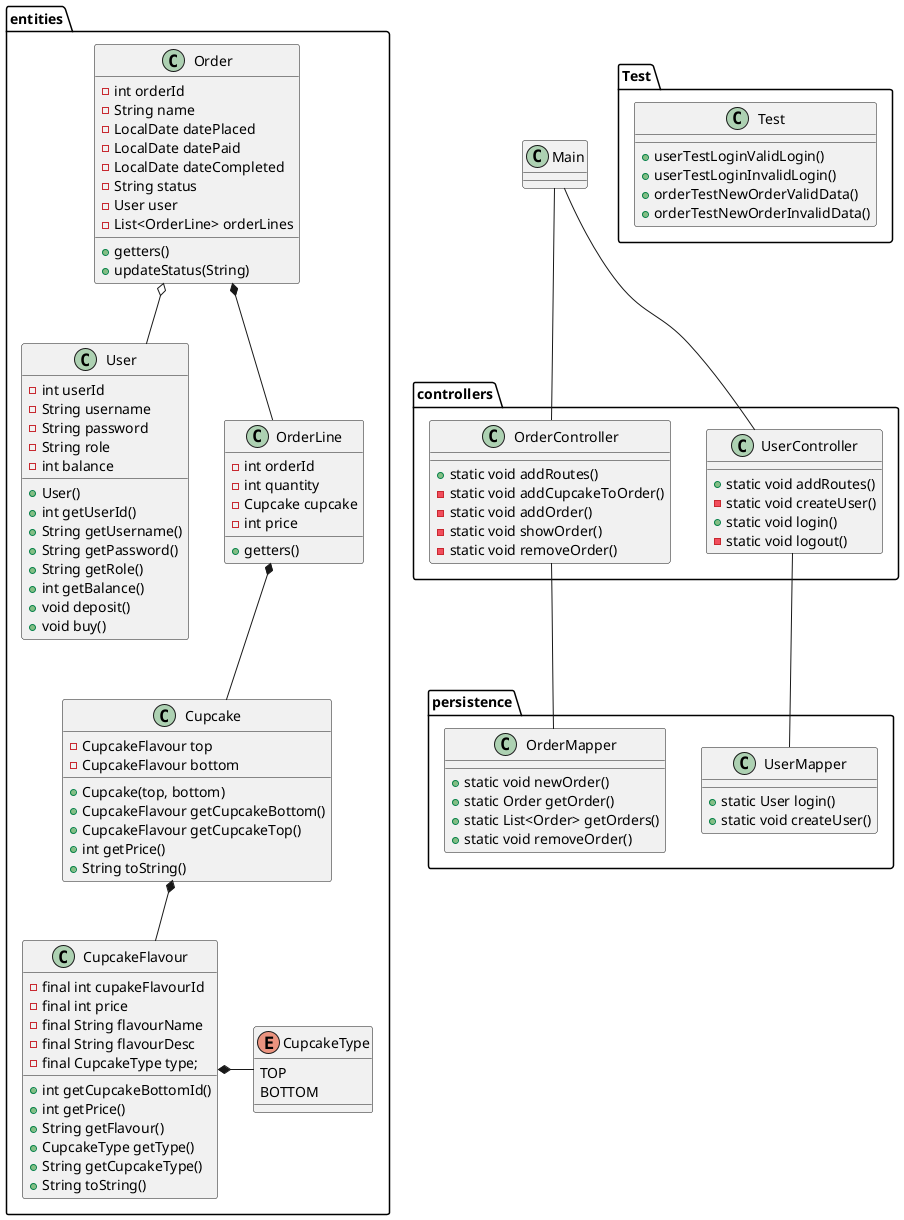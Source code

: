 @startuml
'https://plantuml.com/class-diagram

class Main {
}

package entities {
    enum CupcakeType {
        TOP
        BOTTOM
    }
    class CupcakeFlavour {
        - final int cupakeFlavourId
        - final int price
        - final String flavourName
        - final String flavourDesc
        - final CupcakeType type;
        + int getCupcakeBottomId()
        + int getPrice()
        + String getFlavour()
        + CupcakeType getType()
        + String getCupcakeType()
        'override
        + String toString()
    }

    class Cupcake {
        - CupcakeFlavour top
        - CupcakeFlavour bottom
        + Cupcake(top, bottom)
        + CupcakeFlavour getCupcakeBottom()
        + CupcakeFlavour getCupcakeTop()
        + int getPrice()
        'override
        + String toString()
    }

    class User {
        - int userId
        - String username
        - String password
        - String role
        - int balance
        + User()
        + int getUserId()
        + String getUsername()
        + String getPassword()
        + String getRole()
        + int getBalance()
        + void deposit()
        + void buy()
    }

    class Order {
        - int orderId
        - String name
        - LocalDate datePlaced
        - LocalDate datePaid
        - LocalDate dateCompleted
        - String status
        - User user
        - List<OrderLine> orderLines
        + getters()
        + updateStatus(String)
    }
    class OrderLine {
        - int orderId
        - int quantity
        - Cupcake cupcake
        - int price
        + getters()
    }
}

package controllers {
    class UserController {
        + static void addRoutes()
        - static void createUser()
        + static void login()
        - static void logout()
    }
    class OrderController {
        + static void addRoutes()
        - static void addCupcakeToOrder()
        - static void addOrder()
        - static void showOrder()
        - static void removeOrder()
    }
}

package persistence {
    class OrderMapper {
        + static void newOrder()
        + static Order getOrder()
        + static List<Order> getOrders()
        + static void removeOrder()
    }

    class UserMapper {
        + static User login()
        + static void createUser()
    }
}

package Test {
 class Test {
    + userTestLoginValidLogin()
    + userTestLoginInvalidLogin()
    + orderTestNewOrderValidData()
    + orderTestNewOrderInvalidData()


 }
}

Main -- OrderController
Main -- UserController
OrderController -- OrderMapper
UserController -- UserMapper
Cupcake *-- CupcakeFlavour
Order *-- OrderLine
Order o-- User
OrderLine *-- Cupcake
CupcakeFlavour *- CupcakeType

@enduml